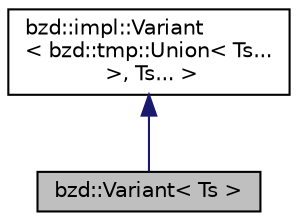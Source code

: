 digraph "bzd::Variant&lt; Ts &gt;"
{
  edge [fontname="Helvetica",fontsize="10",labelfontname="Helvetica",labelfontsize="10"];
  node [fontname="Helvetica",fontsize="10",shape=record];
  Node0 [label="bzd::Variant\< Ts \>",height=0.2,width=0.4,color="black", fillcolor="grey75", style="filled", fontcolor="black"];
  Node1 -> Node0 [dir="back",color="midnightblue",fontsize="10",style="solid",fontname="Helvetica"];
  Node1 [label="bzd::impl::Variant\l\< bzd::tmp::Union\< Ts...\l \>, Ts... \>",height=0.2,width=0.4,color="black", fillcolor="white", style="filled",URL="$classbzd_1_1impl_1_1Variant.html"];
}
